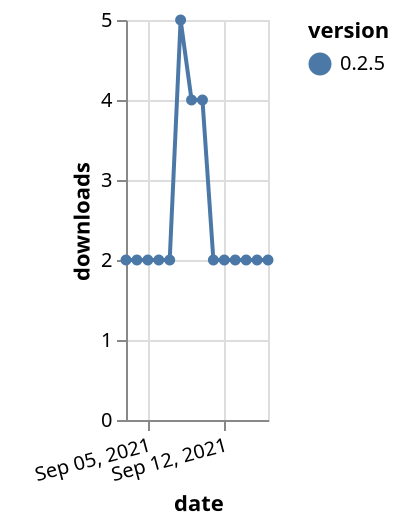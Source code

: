 {"$schema": "https://vega.github.io/schema/vega-lite/v5.json", "description": "A simple bar chart with embedded data.", "data": {"values": [{"date": "2021-09-03", "total": 4574, "delta": 2, "version": "0.2.5"}, {"date": "2021-09-04", "total": 4576, "delta": 2, "version": "0.2.5"}, {"date": "2021-09-05", "total": 4578, "delta": 2, "version": "0.2.5"}, {"date": "2021-09-06", "total": 4580, "delta": 2, "version": "0.2.5"}, {"date": "2021-09-07", "total": 4582, "delta": 2, "version": "0.2.5"}, {"date": "2021-09-08", "total": 4587, "delta": 5, "version": "0.2.5"}, {"date": "2021-09-09", "total": 4591, "delta": 4, "version": "0.2.5"}, {"date": "2021-09-10", "total": 4595, "delta": 4, "version": "0.2.5"}, {"date": "2021-09-11", "total": 4597, "delta": 2, "version": "0.2.5"}, {"date": "2021-09-12", "total": 4599, "delta": 2, "version": "0.2.5"}, {"date": "2021-09-13", "total": 4601, "delta": 2, "version": "0.2.5"}, {"date": "2021-09-14", "total": 4603, "delta": 2, "version": "0.2.5"}, {"date": "2021-09-15", "total": 4605, "delta": 2, "version": "0.2.5"}, {"date": "2021-09-16", "total": 4607, "delta": 2, "version": "0.2.5"}]}, "width": "container", "mark": {"type": "line", "point": {"filled": true}}, "encoding": {"x": {"field": "date", "type": "temporal", "timeUnit": "yearmonthdate", "title": "date", "axis": {"labelAngle": -15}}, "y": {"field": "delta", "type": "quantitative", "title": "downloads"}, "color": {"field": "version", "type": "nominal"}, "tooltip": {"field": "delta"}}}